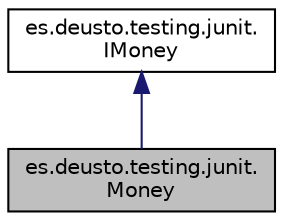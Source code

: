 digraph "es.deusto.testing.junit.Money"
{
 // LATEX_PDF_SIZE
  edge [fontname="Helvetica",fontsize="10",labelfontname="Helvetica",labelfontsize="10"];
  node [fontname="Helvetica",fontsize="10",shape=record];
  Node1 [label="es.deusto.testing.junit.\lMoney",height=0.2,width=0.4,color="black", fillcolor="grey75", style="filled", fontcolor="black",tooltip=" "];
  Node2 -> Node1 [dir="back",color="midnightblue",fontsize="10",style="solid",fontname="Helvetica"];
  Node2 [label="es.deusto.testing.junit.\lIMoney",height=0.2,width=0.4,color="black", fillcolor="white", style="filled",URL="$interfacees_1_1deusto_1_1testing_1_1junit_1_1_i_money.html",tooltip=" "];
}
